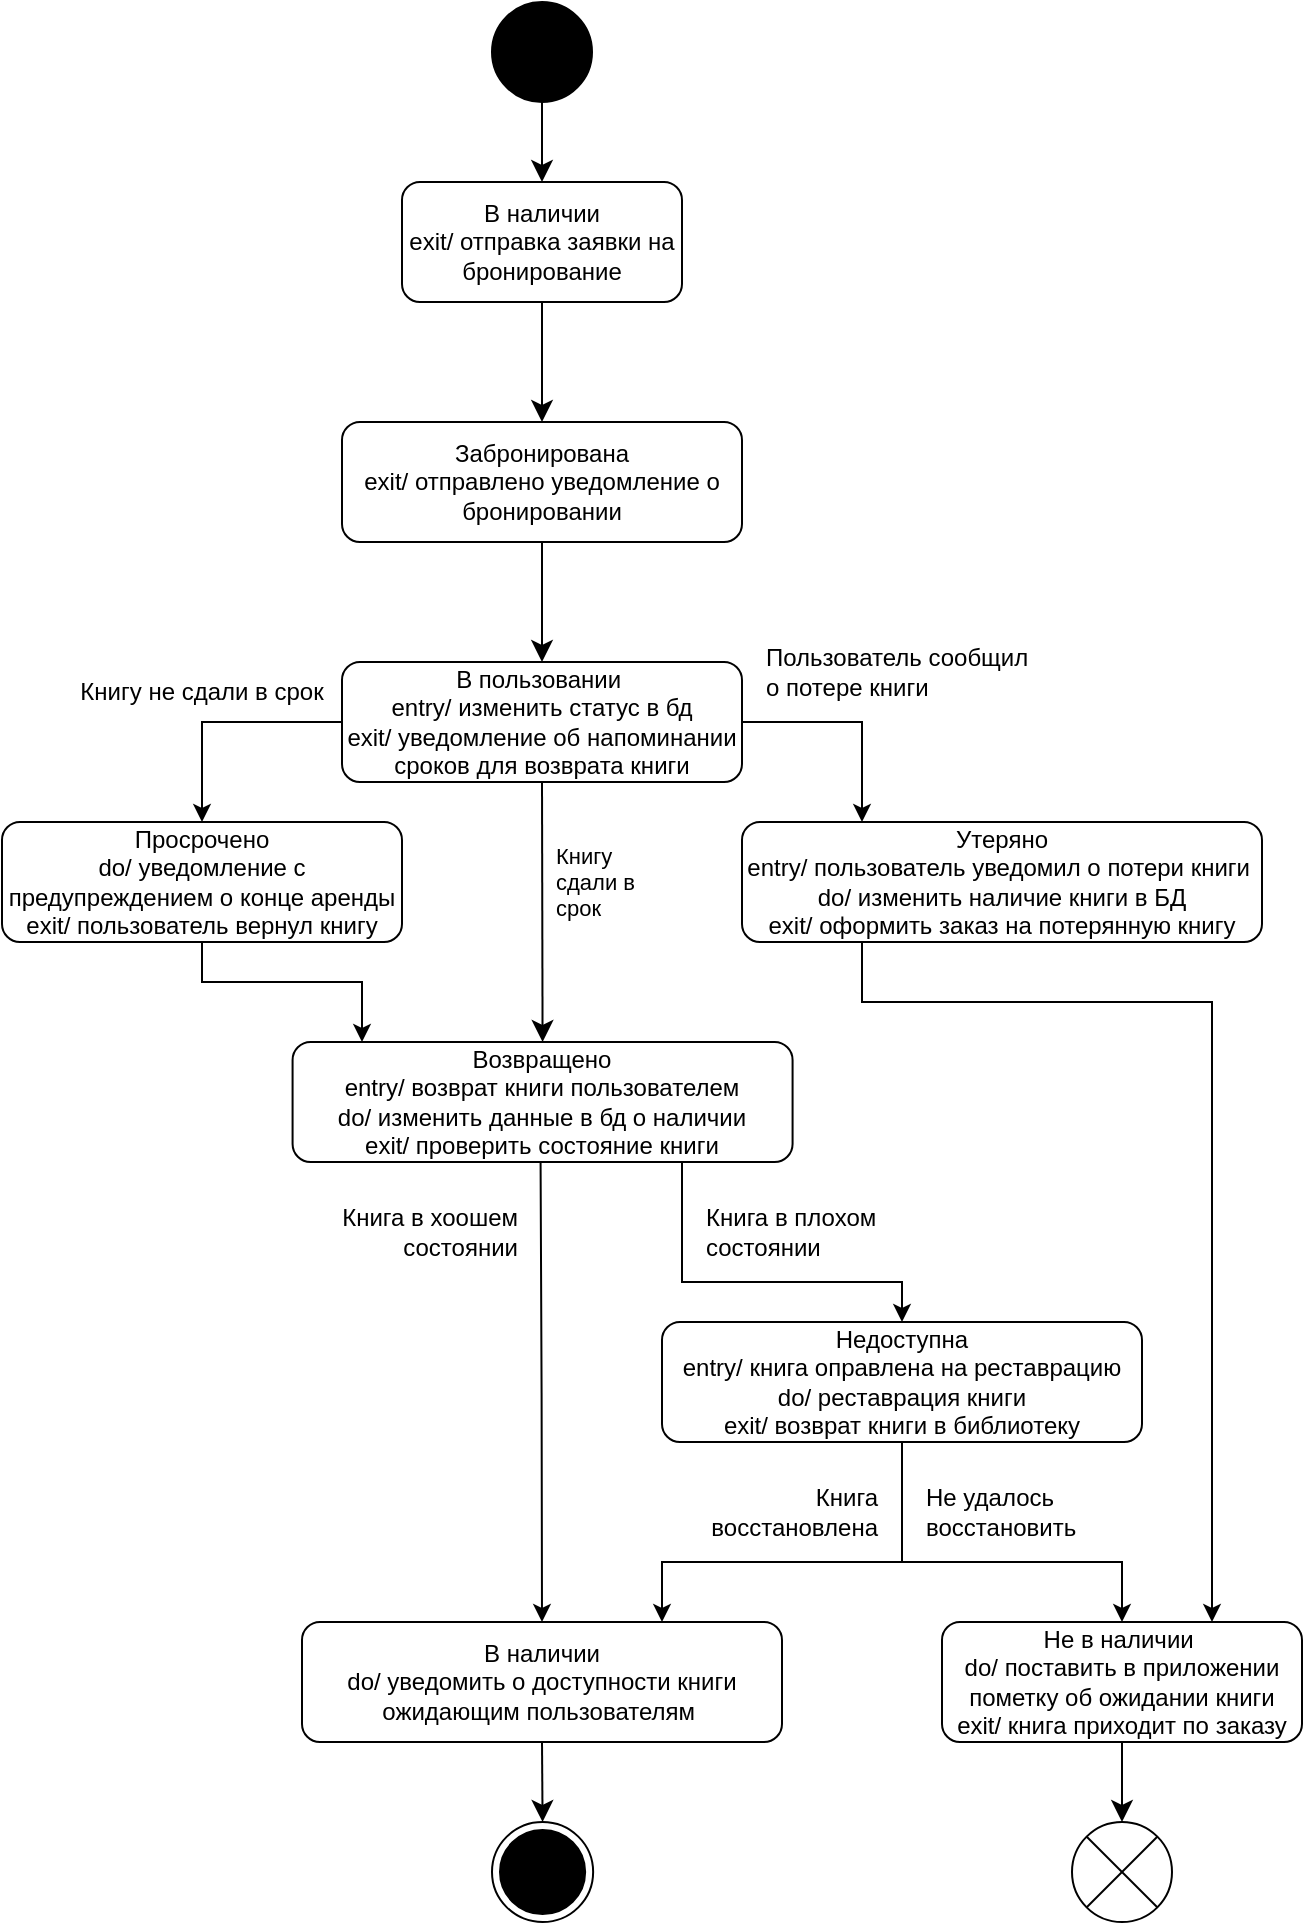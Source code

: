 <mxfile version="24.8.3">
  <diagram name="Page-1" id="c4acf3e9-155e-7222-9cf6-157b1a14988f">
    <mxGraphModel dx="875" dy="471" grid="1" gridSize="10" guides="1" tooltips="1" connect="1" arrows="1" fold="1" page="1" pageScale="1" pageWidth="1654" pageHeight="2336" background="none" math="0" shadow="0">
      <root>
        <mxCell id="0" />
        <mxCell id="1" parent="0" />
        <mxCell id="6vAFmmjROKYw4pwOnC_C-38" style="edgeStyle=none;curved=1;rounded=0;orthogonalLoop=1;jettySize=auto;html=1;exitX=0.5;exitY=1;exitDx=0;exitDy=0;exitPerimeter=0;entryX=0.5;entryY=0;entryDx=0;entryDy=0;fontSize=12;startSize=8;endSize=8;" parent="1" source="6vAFmmjROKYw4pwOnC_C-3" target="6vAFmmjROKYw4pwOnC_C-6" edge="1">
          <mxGeometry relative="1" as="geometry" />
        </mxCell>
        <mxCell id="6vAFmmjROKYw4pwOnC_C-3" value="" style="points=[[0.145,0.145,0],[0.5,0,0],[0.855,0.145,0],[1,0.5,0],[0.855,0.855,0],[0.5,1,0],[0.145,0.855,0],[0,0.5,0]];shape=mxgraph.bpmn.event;html=1;verticalLabelPosition=bottom;labelBackgroundColor=#ffffff;verticalAlign=top;align=center;perimeter=ellipsePerimeter;outlineConnect=0;aspect=fixed;outline=standard;symbol=general;fillColor=#000000;" parent="1" vertex="1">
          <mxGeometry x="395" y="70" width="50" height="50" as="geometry" />
        </mxCell>
        <mxCell id="6vAFmmjROKYw4pwOnC_C-35" style="edgeStyle=none;curved=1;rounded=0;orthogonalLoop=1;jettySize=auto;html=1;exitX=0.5;exitY=1;exitDx=0;exitDy=0;entryX=0.5;entryY=0;entryDx=0;entryDy=0;fontSize=12;startSize=8;endSize=8;" parent="1" source="6vAFmmjROKYw4pwOnC_C-6" target="6vAFmmjROKYw4pwOnC_C-7" edge="1">
          <mxGeometry relative="1" as="geometry" />
        </mxCell>
        <mxCell id="6vAFmmjROKYw4pwOnC_C-6" value="В наличии&lt;div&gt;exit/ отправка заявки на бронирование&lt;/div&gt;" style="rounded=1;whiteSpace=wrap;html=1;" parent="1" vertex="1">
          <mxGeometry x="350" y="160" width="140" height="60" as="geometry" />
        </mxCell>
        <mxCell id="6vAFmmjROKYw4pwOnC_C-36" style="edgeStyle=none;curved=1;rounded=0;orthogonalLoop=1;jettySize=auto;html=1;exitX=0.5;exitY=1;exitDx=0;exitDy=0;entryX=0.5;entryY=0;entryDx=0;entryDy=0;fontSize=12;startSize=8;endSize=8;" parent="1" source="6vAFmmjROKYw4pwOnC_C-7" target="6vAFmmjROKYw4pwOnC_C-8" edge="1">
          <mxGeometry relative="1" as="geometry" />
        </mxCell>
        <mxCell id="6vAFmmjROKYw4pwOnC_C-7" value="&lt;div&gt;Забронирована&lt;/div&gt;&lt;div&gt;exit/ отправлено уведомление о бронировании&lt;/div&gt;" style="rounded=1;whiteSpace=wrap;html=1;" parent="1" vertex="1">
          <mxGeometry x="320" y="280" width="200" height="60" as="geometry" />
        </mxCell>
        <mxCell id="6vAFmmjROKYw4pwOnC_C-37" style="edgeStyle=none;curved=1;rounded=0;orthogonalLoop=1;jettySize=auto;html=1;exitX=0.5;exitY=1;exitDx=0;exitDy=0;entryX=0.5;entryY=0;entryDx=0;entryDy=0;fontSize=12;startSize=8;endSize=8;" parent="1" source="6vAFmmjROKYw4pwOnC_C-8" target="6vAFmmjROKYw4pwOnC_C-9" edge="1">
          <mxGeometry relative="1" as="geometry" />
        </mxCell>
        <mxCell id="6vAFmmjROKYw4pwOnC_C-8" value="&lt;div&gt;В пользовании&amp;nbsp;&lt;/div&gt;&lt;div&gt;entry/ изменить статус в бд&lt;/div&gt;&lt;div&gt;exit/ уведомление об напоминании сроков для возврата книги&lt;/div&gt;" style="rounded=1;whiteSpace=wrap;html=1;" parent="1" vertex="1">
          <mxGeometry x="320" y="400" width="200" height="60" as="geometry" />
        </mxCell>
        <mxCell id="6vAFmmjROKYw4pwOnC_C-9" value="Возвращено&lt;div&gt;entry/ возврат книги пользователем&lt;/div&gt;&lt;div&gt;do/ изменить данные в бд о наличии&lt;/div&gt;&lt;div&gt;exit/ проверить состояние книги&lt;/div&gt;" style="rounded=1;whiteSpace=wrap;html=1;" parent="1" vertex="1">
          <mxGeometry x="295.29" y="590" width="250" height="60" as="geometry" />
        </mxCell>
        <mxCell id="6vAFmmjROKYw4pwOnC_C-10" value="Недоступна&lt;div&gt;entry/ книга оправлена на реставрацию&lt;/div&gt;&lt;div&gt;do/ реставрация книги&lt;/div&gt;&lt;div&gt;exit/ возврат книги в библиотеку&lt;/div&gt;" style="rounded=1;whiteSpace=wrap;html=1;" parent="1" vertex="1">
          <mxGeometry x="480" y="730" width="240" height="60" as="geometry" />
        </mxCell>
        <mxCell id="6vAFmmjROKYw4pwOnC_C-39" style="edgeStyle=none;curved=1;rounded=0;orthogonalLoop=1;jettySize=auto;html=1;exitX=0.5;exitY=1;exitDx=0;exitDy=0;fontSize=12;startSize=8;endSize=8;" parent="1" source="6vAFmmjROKYw4pwOnC_C-11" target="6vAFmmjROKYw4pwOnC_C-40" edge="1">
          <mxGeometry relative="1" as="geometry">
            <mxPoint x="419.714" y="980.0" as="targetPoint" />
          </mxGeometry>
        </mxCell>
        <mxCell id="6vAFmmjROKYw4pwOnC_C-11" value="&lt;div&gt;В наличии&lt;/div&gt;&lt;div&gt;do/ уведомить о доступности книги ожидающим пользователям&amp;nbsp;&lt;/div&gt;" style="rounded=1;whiteSpace=wrap;html=1;" parent="1" vertex="1">
          <mxGeometry x="300" y="880" width="240" height="60" as="geometry" />
        </mxCell>
        <mxCell id="6vAFmmjROKYw4pwOnC_C-15" style="edgeStyle=orthogonalEdgeStyle;rounded=0;orthogonalLoop=1;jettySize=auto;html=1;exitX=0.5;exitY=1;exitDx=0;exitDy=0;entryX=0.5;entryY=0;entryDx=0;entryDy=0;" parent="1" edge="1" target="6vAFmmjROKYw4pwOnC_C-11">
          <mxGeometry relative="1" as="geometry">
            <mxPoint x="419" y="870" as="targetPoint" />
            <mxPoint x="419.29" y="650" as="sourcePoint" />
            <Array as="points" />
          </mxGeometry>
        </mxCell>
        <mxCell id="6vAFmmjROKYw4pwOnC_C-16" style="edgeStyle=orthogonalEdgeStyle;rounded=0;orthogonalLoop=1;jettySize=auto;html=1;entryX=0.5;entryY=0;entryDx=0;entryDy=0;" parent="1" target="6vAFmmjROKYw4pwOnC_C-10" edge="1">
          <mxGeometry relative="1" as="geometry">
            <mxPoint x="730" y="700" as="targetPoint" />
            <mxPoint x="490" y="650" as="sourcePoint" />
            <Array as="points">
              <mxPoint x="490" y="653" />
              <mxPoint x="490" y="710" />
              <mxPoint x="600" y="710" />
            </Array>
          </mxGeometry>
        </mxCell>
        <mxCell id="6vAFmmjROKYw4pwOnC_C-18" value="&lt;font style=&quot;font-size: 12px;&quot;&gt;Книга в плохом состоянии&lt;/font&gt;" style="text;strokeColor=none;align=left;fillColor=none;html=1;verticalAlign=middle;whiteSpace=wrap;rounded=0;fontSize=12;" parent="1" vertex="1">
          <mxGeometry x="500" y="670" width="110" height="30" as="geometry" />
        </mxCell>
        <mxCell id="6vAFmmjROKYw4pwOnC_C-19" value="Книга в хоошем состоянии" style="text;strokeColor=none;align=right;fillColor=none;html=1;verticalAlign=middle;whiteSpace=wrap;rounded=0;fontSize=12;" parent="1" vertex="1">
          <mxGeometry x="295.29" y="670" width="115" height="30" as="geometry" />
        </mxCell>
        <mxCell id="6vAFmmjROKYw4pwOnC_C-63" style="edgeStyle=none;curved=1;rounded=0;orthogonalLoop=1;jettySize=auto;html=1;exitX=0.5;exitY=1;exitDx=0;exitDy=0;entryX=0.5;entryY=0;entryDx=0;entryDy=0;fontSize=12;startSize=8;endSize=8;" parent="1" source="6vAFmmjROKYw4pwOnC_C-22" target="6vAFmmjROKYw4pwOnC_C-62" edge="1">
          <mxGeometry relative="1" as="geometry" />
        </mxCell>
        <mxCell id="6vAFmmjROKYw4pwOnC_C-22" value="Не в наличии&amp;nbsp;&lt;div&gt;do/ поставить в приложении пометку об ожидании книги&lt;br&gt;&lt;div&gt;exit/ книга приходит по заказу&lt;/div&gt;&lt;/div&gt;" style="rounded=1;whiteSpace=wrap;html=1;" parent="1" vertex="1">
          <mxGeometry x="620" y="880" width="180" height="60" as="geometry" />
        </mxCell>
        <mxCell id="6vAFmmjROKYw4pwOnC_C-27" style="edgeStyle=orthogonalEdgeStyle;rounded=0;orthogonalLoop=1;jettySize=auto;html=1;entryX=0.5;entryY=0;entryDx=0;entryDy=0;exitX=0.5;exitY=1;exitDx=0;exitDy=0;" parent="1" target="6vAFmmjROKYw4pwOnC_C-22" edge="1">
          <mxGeometry relative="1" as="geometry">
            <mxPoint x="720" y="910" as="targetPoint" />
            <mxPoint x="600" y="810" as="sourcePoint" />
            <Array as="points">
              <mxPoint x="600" y="850" />
              <mxPoint x="710" y="850" />
            </Array>
          </mxGeometry>
        </mxCell>
        <mxCell id="6vAFmmjROKYw4pwOnC_C-30" style="edgeStyle=orthogonalEdgeStyle;rounded=0;orthogonalLoop=1;jettySize=auto;html=1;entryX=0.75;entryY=0;entryDx=0;entryDy=0;exitX=0.5;exitY=1;exitDx=0;exitDy=0;" parent="1" source="6vAFmmjROKYw4pwOnC_C-10" target="6vAFmmjROKYw4pwOnC_C-11" edge="1">
          <mxGeometry relative="1" as="geometry">
            <mxPoint x="720" y="880" as="targetPoint" />
            <mxPoint x="610" y="820" as="sourcePoint" />
            <Array as="points">
              <mxPoint x="600" y="850" />
              <mxPoint x="480" y="850" />
            </Array>
          </mxGeometry>
        </mxCell>
        <mxCell id="6vAFmmjROKYw4pwOnC_C-31" value="Не удалось восстановить" style="text;strokeColor=none;align=left;fillColor=none;html=1;verticalAlign=middle;whiteSpace=wrap;rounded=0;fontSize=12;" parent="1" vertex="1">
          <mxGeometry x="610" y="810" width="120" height="30" as="geometry" />
        </mxCell>
        <mxCell id="6vAFmmjROKYw4pwOnC_C-32" value="Книга восстановлена" style="text;strokeColor=none;align=right;fillColor=none;html=1;verticalAlign=middle;whiteSpace=wrap;rounded=0;fontSize=12;" parent="1" vertex="1">
          <mxGeometry x="480" y="810" width="110" height="30" as="geometry" />
        </mxCell>
        <mxCell id="6vAFmmjROKYw4pwOnC_C-34" style="edgeStyle=none;curved=1;rounded=0;orthogonalLoop=1;jettySize=auto;html=1;exitX=0.5;exitY=0;exitDx=0;exitDy=0;fontSize=12;startSize=8;endSize=8;" parent="1" source="6vAFmmjROKYw4pwOnC_C-18" target="6vAFmmjROKYw4pwOnC_C-18" edge="1">
          <mxGeometry relative="1" as="geometry" />
        </mxCell>
        <mxCell id="6vAFmmjROKYw4pwOnC_C-40" value="" style="ellipse;html=1;shape=endState;fillColor=#000000;strokeColor=#000000;" parent="1" vertex="1">
          <mxGeometry x="395" y="980" width="50.57" height="50" as="geometry" />
        </mxCell>
        <mxCell id="6vAFmmjROKYw4pwOnC_C-41" value="Утеряно&lt;div&gt;entry/ пользователь уведомил о потери книги&lt;span style=&quot;background-color: initial;&quot;&gt;&amp;nbsp;&lt;/span&gt;&lt;/div&gt;&lt;div&gt;&lt;span style=&quot;background-color: initial;&quot;&gt;do/ изменить наличие книги в БД&lt;/span&gt;&lt;/div&gt;&lt;div&gt;exit/ оформить заказ на потерянную книгу&lt;/div&gt;" style="rounded=1;whiteSpace=wrap;html=1;" parent="1" vertex="1">
          <mxGeometry x="520" y="480" width="260" height="60" as="geometry" />
        </mxCell>
        <mxCell id="6vAFmmjROKYw4pwOnC_C-43" value="&lt;div&gt;Просрочено&lt;/div&gt;&lt;div&gt;do/ уведомление с предупреждением о конце аренды&lt;/div&gt;&lt;div&gt;exit/ пользователь вернул книгу&lt;/div&gt;" style="rounded=1;whiteSpace=wrap;html=1;" parent="1" vertex="1">
          <mxGeometry x="150" y="480" width="200" height="60" as="geometry" />
        </mxCell>
        <mxCell id="6vAFmmjROKYw4pwOnC_C-46" style="edgeStyle=orthogonalEdgeStyle;rounded=0;orthogonalLoop=1;jettySize=auto;html=1;exitX=0;exitY=0.5;exitDx=0;exitDy=0;entryX=0.5;entryY=0;entryDx=0;entryDy=0;" parent="1" source="6vAFmmjROKYw4pwOnC_C-8" target="6vAFmmjROKYw4pwOnC_C-43" edge="1">
          <mxGeometry relative="1" as="geometry">
            <mxPoint x="610" y="740" as="targetPoint" />
            <mxPoint x="450" y="663" as="sourcePoint" />
            <Array as="points">
              <mxPoint x="250" y="430" />
            </Array>
          </mxGeometry>
        </mxCell>
        <mxCell id="6vAFmmjROKYw4pwOnC_C-49" value="Книгу не сдали в срок" style="text;strokeColor=none;align=center;fillColor=none;html=1;verticalAlign=middle;whiteSpace=wrap;rounded=0;fontSize=12;" parent="1" vertex="1">
          <mxGeometry x="185" y="400" width="130" height="30" as="geometry" />
        </mxCell>
        <mxCell id="6vAFmmjROKYw4pwOnC_C-50" style="edgeStyle=orthogonalEdgeStyle;rounded=0;orthogonalLoop=1;jettySize=auto;html=1;exitX=1;exitY=0.5;exitDx=0;exitDy=0;" parent="1" source="6vAFmmjROKYw4pwOnC_C-8" edge="1">
          <mxGeometry relative="1" as="geometry">
            <mxPoint x="580" y="480" as="targetPoint" />
            <mxPoint x="690" y="440" as="sourcePoint" />
            <Array as="points">
              <mxPoint x="580" y="430" />
            </Array>
          </mxGeometry>
        </mxCell>
        <mxCell id="6vAFmmjROKYw4pwOnC_C-51" value="Пользователь сообщил о потере книги&amp;nbsp;" style="text;strokeColor=none;align=left;fillColor=none;html=1;verticalAlign=middle;whiteSpace=wrap;rounded=0;fontSize=12;" parent="1" vertex="1">
          <mxGeometry x="530" y="390" width="140" height="30" as="geometry" />
        </mxCell>
        <mxCell id="6vAFmmjROKYw4pwOnC_C-55" style="edgeStyle=orthogonalEdgeStyle;rounded=0;orthogonalLoop=1;jettySize=auto;html=1;exitX=0.5;exitY=1;exitDx=0;exitDy=0;" parent="1" source="6vAFmmjROKYw4pwOnC_C-43" edge="1">
          <mxGeometry relative="1" as="geometry">
            <mxPoint x="330" y="590" as="targetPoint" />
            <mxPoint x="320" y="620" as="sourcePoint" />
            <Array as="points">
              <mxPoint x="250" y="560" />
              <mxPoint x="330" y="560" />
            </Array>
          </mxGeometry>
        </mxCell>
        <mxCell id="6vAFmmjROKYw4pwOnC_C-56" value="Книгу сдали в срок" style="text;strokeColor=none;align=left;fillColor=none;html=1;verticalAlign=middle;whiteSpace=wrap;rounded=0;fontSize=11;" parent="1" vertex="1">
          <mxGeometry x="425" y="495" width="55" height="30" as="geometry" />
        </mxCell>
        <mxCell id="6vAFmmjROKYw4pwOnC_C-61" style="edgeStyle=orthogonalEdgeStyle;rounded=0;orthogonalLoop=1;jettySize=auto;html=1;exitX=0.5;exitY=1;exitDx=0;exitDy=0;entryX=0.75;entryY=0;entryDx=0;entryDy=0;" parent="1" source="6vAFmmjROKYw4pwOnC_C-41" target="6vAFmmjROKYw4pwOnC_C-22" edge="1">
          <mxGeometry relative="1" as="geometry">
            <mxPoint x="710" y="620" as="targetPoint" />
            <mxPoint x="610" y="570" as="sourcePoint" />
            <Array as="points">
              <mxPoint x="580" y="570" />
              <mxPoint x="755" y="570" />
            </Array>
          </mxGeometry>
        </mxCell>
        <mxCell id="6vAFmmjROKYw4pwOnC_C-62" value="" style="shape=sumEllipse;perimeter=ellipsePerimeter;whiteSpace=wrap;html=1;backgroundOutline=1;" parent="1" vertex="1">
          <mxGeometry x="685" y="980" width="50" height="50" as="geometry" />
        </mxCell>
      </root>
    </mxGraphModel>
  </diagram>
</mxfile>
